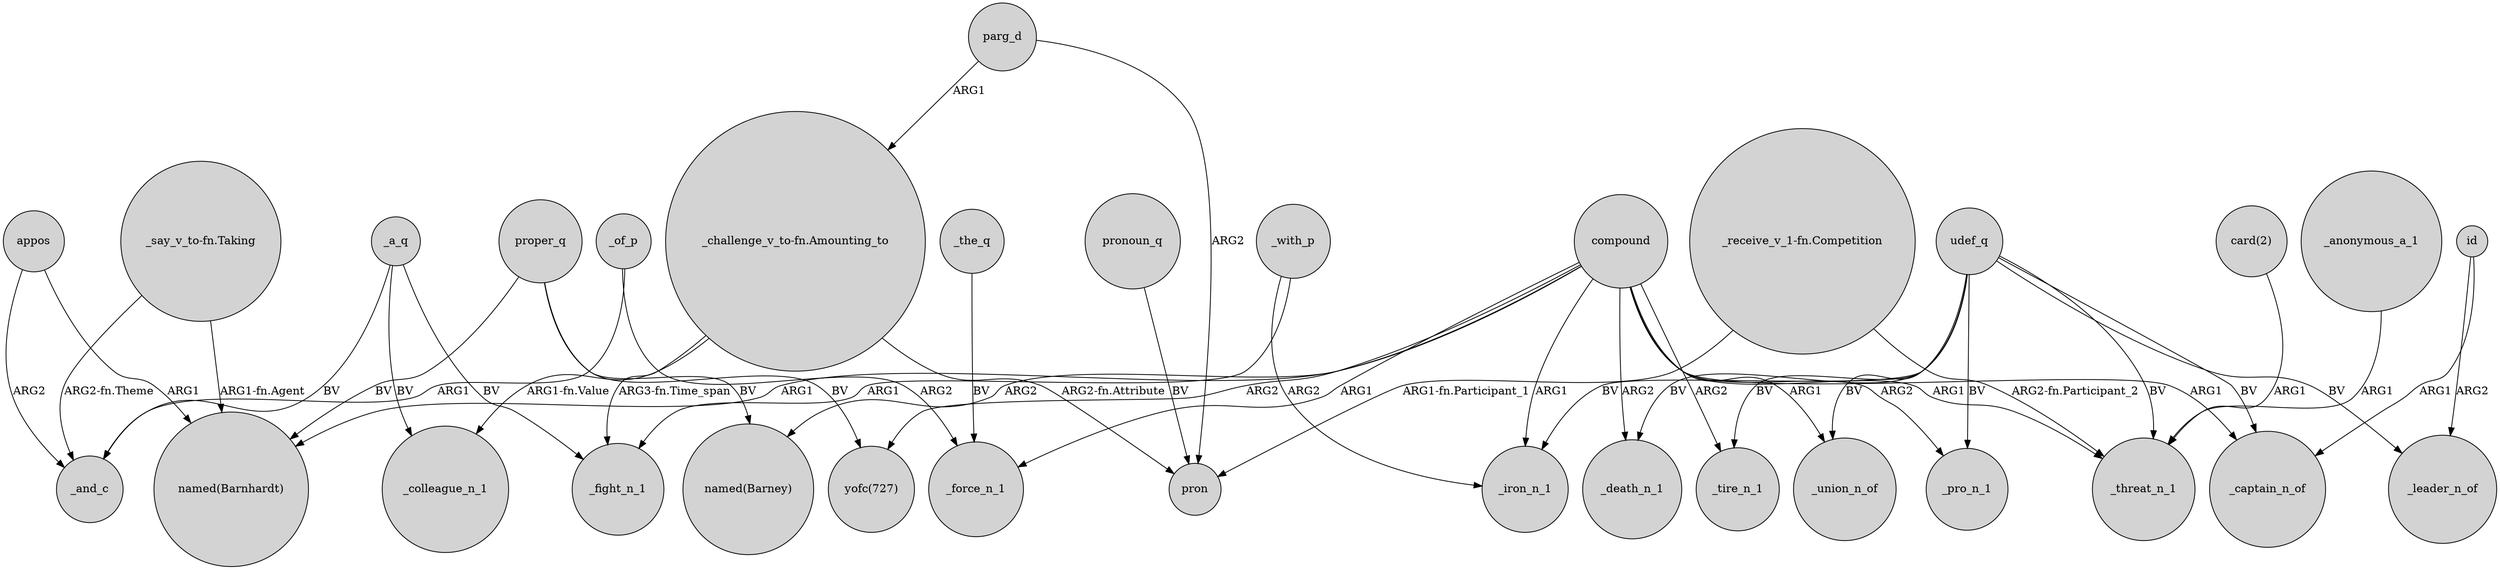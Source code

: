 digraph {
	node [shape=circle style=filled]
	udef_q -> _death_n_1 [label=BV]
	appos -> _and_c [label=ARG2]
	id -> _leader_n_of [label=ARG2]
	compound -> "yofc(727)" [label=ARG2]
	compound -> _pro_n_1 [label=ARG2]
	proper_q -> "named(Barney)" [label=BV]
	compound -> _union_n_of [label=ARG1]
	"_say_v_to-fn.Taking" -> _and_c [label="ARG2-fn.Theme"]
	_a_q -> _and_c [label=BV]
	compound -> _iron_n_1 [label=ARG1]
	parg_d -> pron [label=ARG2]
	_anonymous_a_1 -> _threat_n_1 [label=ARG1]
	compound -> _tire_n_1 [label=ARG2]
	_a_q -> _colleague_n_1 [label=BV]
	udef_q -> _captain_n_of [label=BV]
	appos -> "named(Barnhardt)" [label=ARG1]
	compound -> _force_n_1 [label=ARG1]
	"_receive_v_1-fn.Competition" -> pron [label="ARG1-fn.Participant_1"]
	udef_q -> _union_n_of [label=BV]
	_of_p -> _and_c [label=ARG1]
	"card(2)" -> _threat_n_1 [label=ARG1]
	pronoun_q -> pron [label=BV]
	_with_p -> _fight_n_1 [label=ARG1]
	compound -> _death_n_1 [label=ARG2]
	"_challenge_v_to-fn.Amounting_to" -> pron [label="ARG2-fn.Attribute"]
	"_say_v_to-fn.Taking" -> "named(Barnhardt)" [label="ARG1-fn.Agent"]
	compound -> "named(Barnhardt)" [label=ARG1]
	proper_q -> "yofc(727)" [label=BV]
	compound -> "named(Barney)" [label=ARG2]
	_of_p -> _force_n_1 [label=ARG2]
	udef_q -> _threat_n_1 [label=BV]
	udef_q -> _leader_n_of [label=BV]
	proper_q -> "named(Barnhardt)" [label=BV]
	_with_p -> _iron_n_1 [label=ARG2]
	_the_q -> _force_n_1 [label=BV]
	compound -> _threat_n_1 [label=ARG1]
	parg_d -> "_challenge_v_to-fn.Amounting_to" [label=ARG1]
	compound -> _captain_n_of [label=ARG1]
	"_challenge_v_to-fn.Amounting_to" -> _fight_n_1 [label="ARG3-fn.Time_span"]
	"_receive_v_1-fn.Competition" -> _threat_n_1 [label="ARG2-fn.Participant_2"]
	id -> _captain_n_of [label=ARG1]
	"_challenge_v_to-fn.Amounting_to" -> _colleague_n_1 [label="ARG1-fn.Value"]
	udef_q -> _pro_n_1 [label=BV]
	udef_q -> _tire_n_1 [label=BV]
	udef_q -> _iron_n_1 [label=BV]
	_a_q -> _fight_n_1 [label=BV]
}
